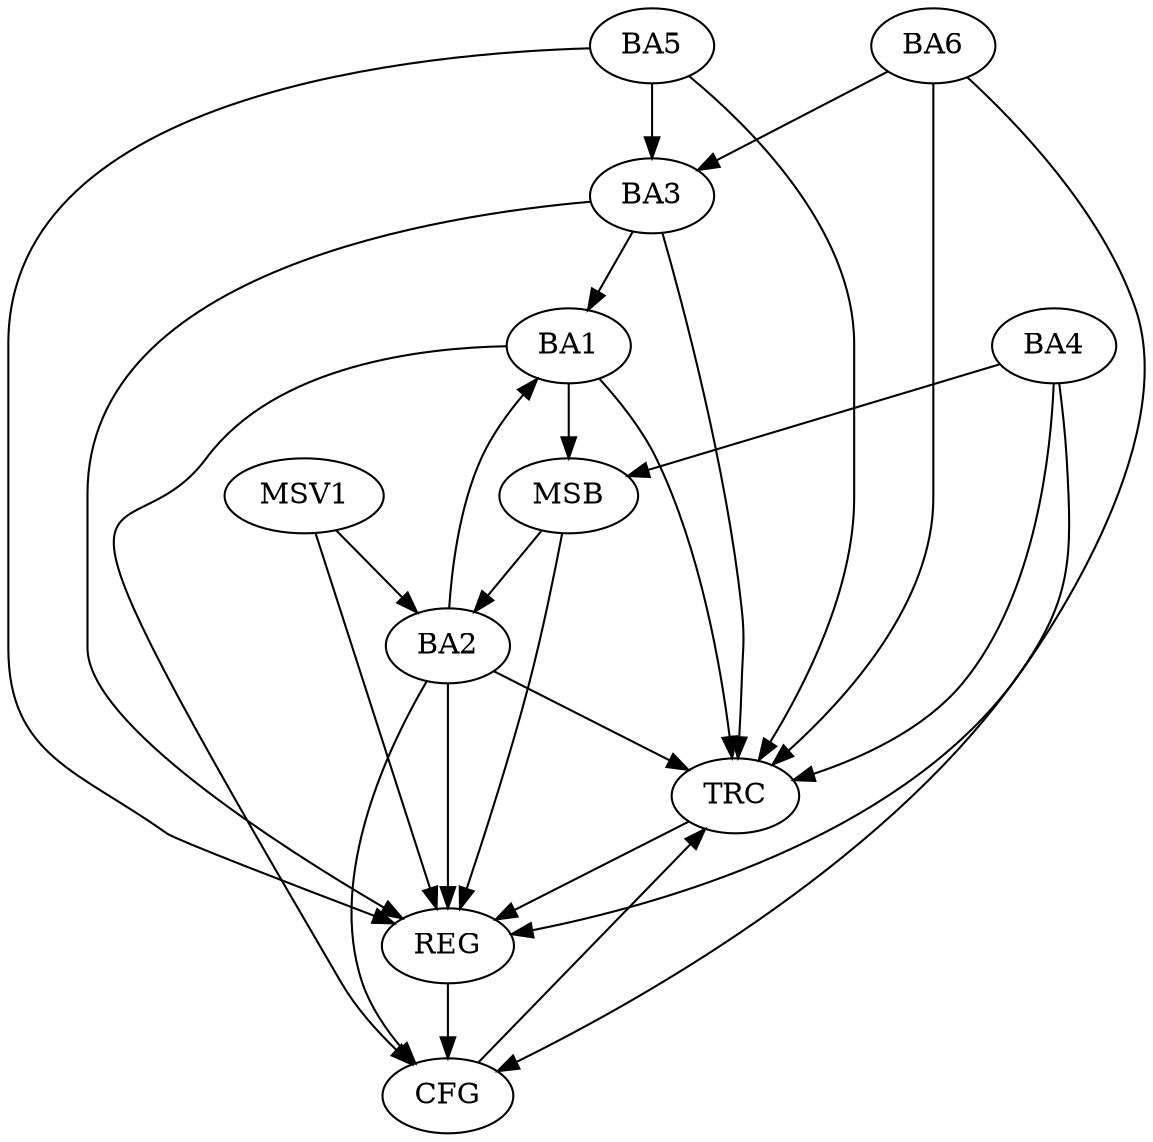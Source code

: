 strict digraph G {
  BA1 [ label="BA1" ];
  BA2 [ label="BA2" ];
  BA3 [ label="BA3" ];
  BA4 [ label="BA4" ];
  BA5 [ label="BA5" ];
  BA6 [ label="BA6" ];
  REG [ label="REG" ];
  MSB [ label="MSB" ];
  CFG [ label="CFG" ];
  TRC [ label="TRC" ];
  MSV1 [ label="MSV1" ];
  BA2 -> BA1;
  BA3 -> BA1;
  BA5 -> BA3;
  BA6 -> BA3;
  BA2 -> REG;
  BA3 -> REG;
  BA5 -> REG;
  BA6 -> REG;
  BA1 -> MSB;
  MSB -> BA2;
  MSB -> REG;
  BA4 -> MSB;
  BA4 -> CFG;
  BA2 -> CFG;
  BA1 -> CFG;
  REG -> CFG;
  BA1 -> TRC;
  BA2 -> TRC;
  BA3 -> TRC;
  BA4 -> TRC;
  BA5 -> TRC;
  BA6 -> TRC;
  CFG -> TRC;
  TRC -> REG;
  MSV1 -> BA2;
  MSV1 -> REG;
}
